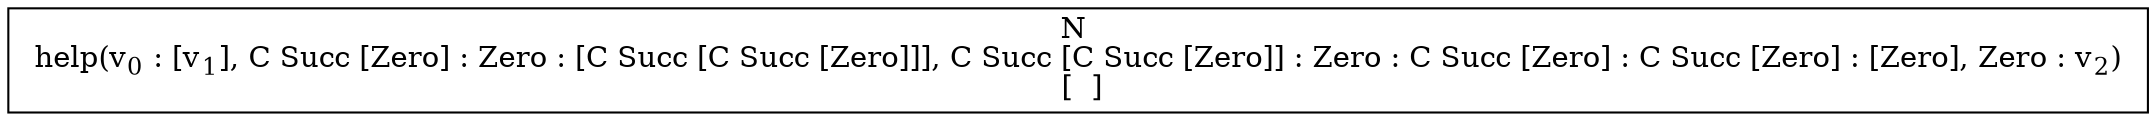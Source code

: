 digraph {
    graph [rankdir=TB
          ,bgcolor=transparent];
    node [shape=box
         ,fillcolor=white
         ,style=filled];
    0 [label=<N <BR/> help(v<SUB>0</SUB> : [v<SUB>1</SUB>], C Succ [Zero] : Zero : [C Succ [C Succ [Zero]]], C Succ [C Succ [Zero]] : Zero : C Succ [Zero] : C Succ [Zero] : [Zero], Zero : v<SUB>2</SUB>) <BR/>  [  ] >];
}